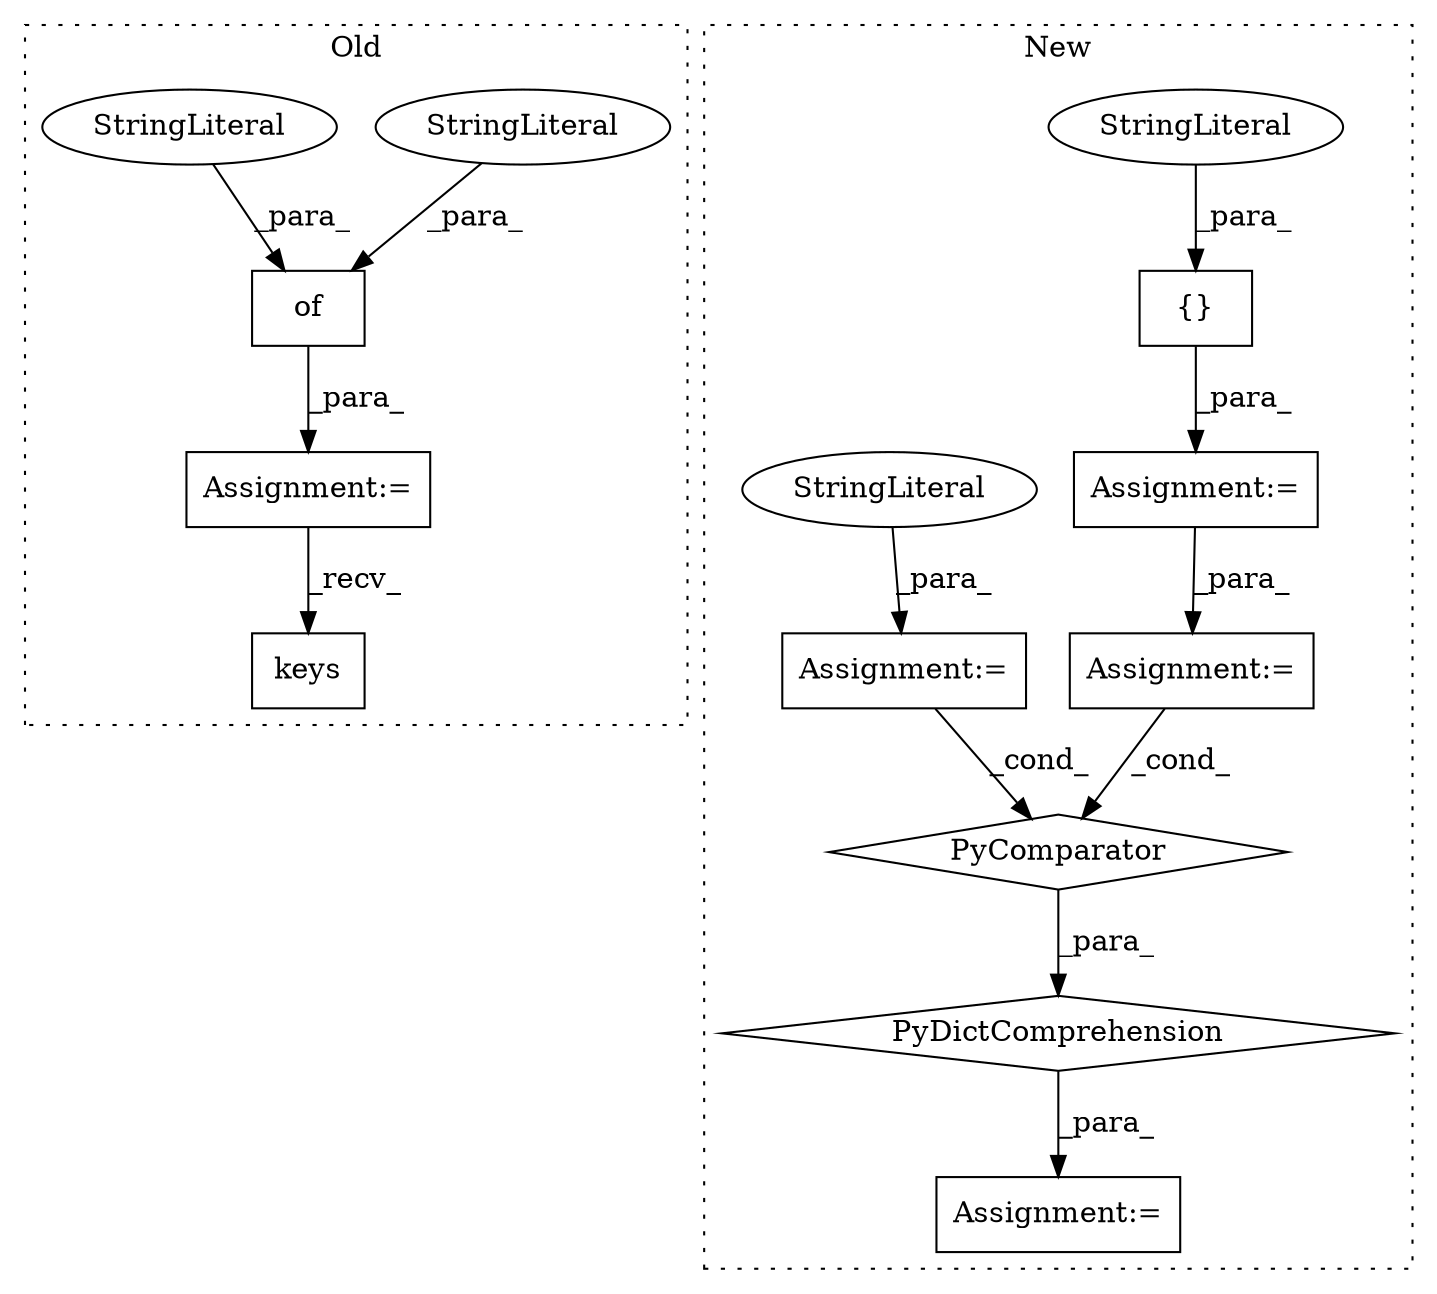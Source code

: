 digraph G {
subgraph cluster0 {
1 [label="keys" a="32" s="2357" l="6" shape="box"];
4 [label="Assignment:=" a="7" s="2139" l="1" shape="box"];
8 [label="of" a="32" s="2144,2176" l="3,1" shape="box"];
11 [label="StringLiteral" a="45" s="2164" l="12" shape="ellipse"];
13 [label="StringLiteral" a="45" s="2147" l="16" shape="ellipse"];
label = "Old";
style="dotted";
}
subgraph cluster1 {
2 [label="{}" a="4" s="2191,2208" l="1,1" shape="box"];
3 [label="Assignment:=" a="7" s="2253" l="12" shape="box"];
5 [label="Assignment:=" a="7" s="2224" l="1" shape="box"];
6 [label="Assignment:=" a="7" s="2345" l="24" shape="box"];
7 [label="StringLiteral" a="45" s="2192" l="16" shape="ellipse"];
9 [label="PyComparator" a="113" s="2345" l="24" shape="diamond"];
10 [label="Assignment:=" a="7" s="2178" l="1" shape="box"];
12 [label="StringLiteral" a="45" s="2225" l="12" shape="ellipse"];
14 [label="PyDictComprehension" a="110" s="2265" l="112" shape="diamond"];
label = "New";
style="dotted";
}
2 -> 10 [label="_para_"];
4 -> 1 [label="_recv_"];
5 -> 9 [label="_cond_"];
6 -> 9 [label="_cond_"];
7 -> 2 [label="_para_"];
8 -> 4 [label="_para_"];
9 -> 14 [label="_para_"];
10 -> 6 [label="_para_"];
11 -> 8 [label="_para_"];
12 -> 5 [label="_para_"];
13 -> 8 [label="_para_"];
14 -> 3 [label="_para_"];
}